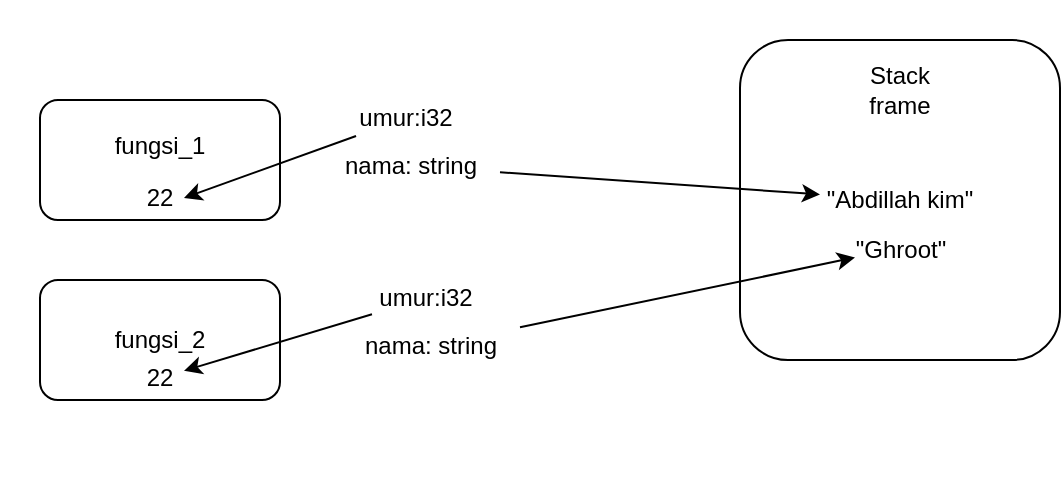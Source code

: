 <mxfile>
    <diagram id="VAY0YLsLUcBmbyNmLXoz" name="Page-1">
        <mxGraphModel dx="990" dy="572" grid="1" gridSize="10" guides="1" tooltips="1" connect="1" arrows="1" fold="1" page="1" pageScale="1" pageWidth="850" pageHeight="1100" math="0" shadow="0">
            <root>
                <mxCell id="0"/>
                <mxCell id="1" parent="0"/>
                <mxCell id="2" value="" style="rounded=1;whiteSpace=wrap;html=1;strokeColor=none;fillColor=default;" vertex="1" parent="1">
                    <mxGeometry x="210" y="160" width="160" height="250" as="geometry"/>
                </mxCell>
                <mxCell id="3" value="" style="rounded=1;whiteSpace=wrap;html=1;" vertex="1" parent="1">
                    <mxGeometry x="580" y="180" width="160" height="160" as="geometry"/>
                </mxCell>
                <mxCell id="4" value="fungsi_1&lt;div&gt;&lt;br&gt;&lt;/div&gt;" style="rounded=1;whiteSpace=wrap;html=1;" vertex="1" parent="1">
                    <mxGeometry x="230" y="210" width="120" height="60" as="geometry"/>
                </mxCell>
                <mxCell id="5" value="fungsi_2" style="rounded=1;whiteSpace=wrap;html=1;" vertex="1" parent="1">
                    <mxGeometry x="230" y="300" width="120" height="60" as="geometry"/>
                </mxCell>
                <mxCell id="7" value="Stack frame" style="text;html=1;align=center;verticalAlign=middle;whiteSpace=wrap;rounded=0;" vertex="1" parent="1">
                    <mxGeometry x="630" y="190" width="60" height="30" as="geometry"/>
                </mxCell>
                <mxCell id="15" value="" style="edgeStyle=none;html=1;" edge="1" parent="1" source="10" target="17">
                    <mxGeometry relative="1" as="geometry">
                        <mxPoint x="485" y="243" as="targetPoint"/>
                    </mxGeometry>
                </mxCell>
                <mxCell id="10" value="nama: string" style="text;html=1;align=center;verticalAlign=middle;resizable=0;points=[];autosize=1;strokeColor=none;fillColor=none;" vertex="1" parent="1">
                    <mxGeometry x="370" y="228" width="90" height="30" as="geometry"/>
                </mxCell>
                <mxCell id="21" value="" style="edgeStyle=none;html=1;entryX=1;entryY=0.5;entryDx=0;entryDy=0;" edge="1" parent="1" source="16" target="22">
                    <mxGeometry relative="1" as="geometry"/>
                </mxCell>
                <mxCell id="16" value="umur:i32" style="text;html=1;align=center;verticalAlign=middle;whiteSpace=wrap;rounded=0;" vertex="1" parent="1">
                    <mxGeometry x="386" y="210" width="54" height="18" as="geometry"/>
                </mxCell>
                <mxCell id="17" value="&quot;Abdillah kim&quot;" style="text;html=1;align=center;verticalAlign=middle;whiteSpace=wrap;rounded=0;" vertex="1" parent="1">
                    <mxGeometry x="620" y="251" width="80" height="18" as="geometry"/>
                </mxCell>
                <mxCell id="18" value="&quot;Ghroot&quot;" style="text;html=1;align=center;verticalAlign=middle;whiteSpace=wrap;rounded=0;" vertex="1" parent="1">
                    <mxGeometry x="637.5" y="277.5" width="45" height="15" as="geometry"/>
                </mxCell>
                <mxCell id="22" value="22" style="text;html=1;align=center;verticalAlign=middle;whiteSpace=wrap;rounded=0;" vertex="1" parent="1">
                    <mxGeometry x="278" y="250" width="24" height="18" as="geometry"/>
                </mxCell>
                <mxCell id="26" value="" style="edgeStyle=none;html=1;" edge="1" parent="1" source="23" target="25">
                    <mxGeometry relative="1" as="geometry"/>
                </mxCell>
                <mxCell id="23" value="umur:i32" style="text;html=1;align=center;verticalAlign=middle;whiteSpace=wrap;rounded=0;" vertex="1" parent="1">
                    <mxGeometry x="396" y="300" width="54" height="18" as="geometry"/>
                </mxCell>
                <mxCell id="27" value="" style="edgeStyle=none;html=1;entryX=0;entryY=0.75;entryDx=0;entryDy=0;" edge="1" parent="1" source="24" target="18">
                    <mxGeometry relative="1" as="geometry"/>
                </mxCell>
                <mxCell id="24" value="nama: string" style="text;html=1;align=center;verticalAlign=middle;resizable=0;points=[];autosize=1;strokeColor=none;fillColor=none;" vertex="1" parent="1">
                    <mxGeometry x="380" y="318" width="90" height="30" as="geometry"/>
                </mxCell>
                <mxCell id="25" value="22" style="text;html=1;align=center;verticalAlign=middle;whiteSpace=wrap;rounded=0;" vertex="1" parent="1">
                    <mxGeometry x="278" y="340" width="24" height="18" as="geometry"/>
                </mxCell>
            </root>
        </mxGraphModel>
    </diagram>
</mxfile>